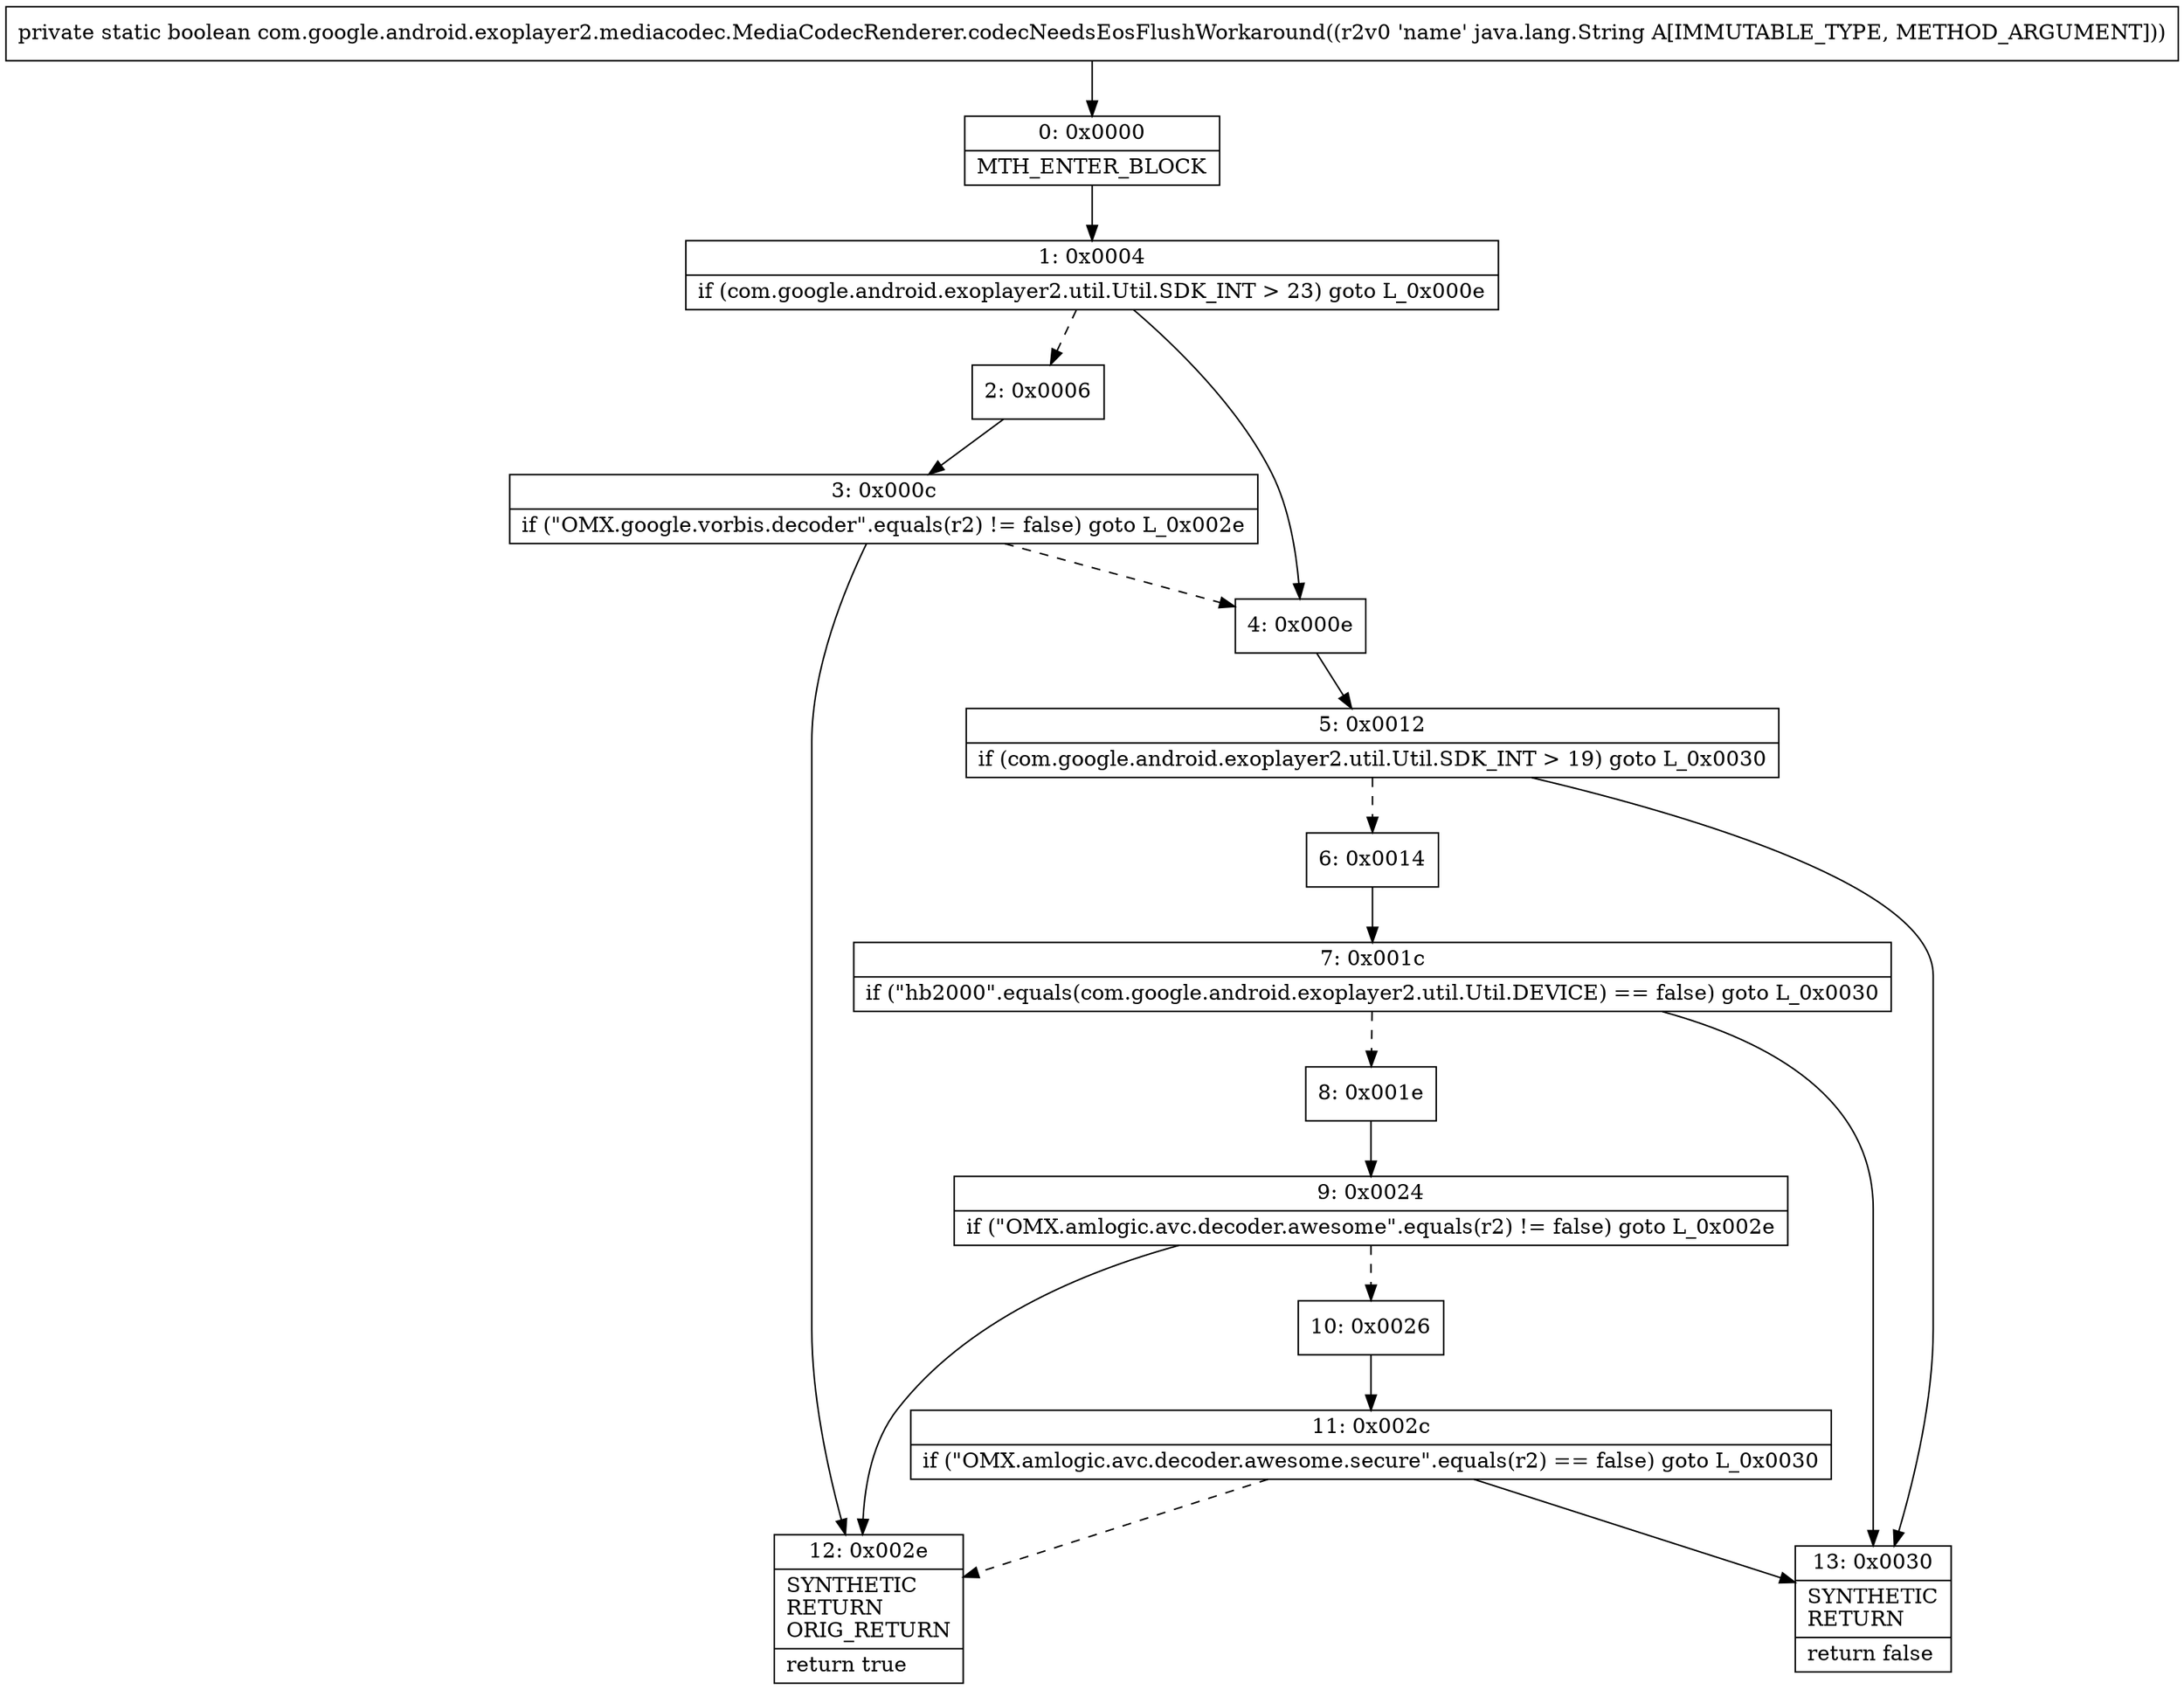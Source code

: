 digraph "CFG forcom.google.android.exoplayer2.mediacodec.MediaCodecRenderer.codecNeedsEosFlushWorkaround(Ljava\/lang\/String;)Z" {
Node_0 [shape=record,label="{0\:\ 0x0000|MTH_ENTER_BLOCK\l}"];
Node_1 [shape=record,label="{1\:\ 0x0004|if (com.google.android.exoplayer2.util.Util.SDK_INT \> 23) goto L_0x000e\l}"];
Node_2 [shape=record,label="{2\:\ 0x0006}"];
Node_3 [shape=record,label="{3\:\ 0x000c|if (\"OMX.google.vorbis.decoder\".equals(r2) != false) goto L_0x002e\l}"];
Node_4 [shape=record,label="{4\:\ 0x000e}"];
Node_5 [shape=record,label="{5\:\ 0x0012|if (com.google.android.exoplayer2.util.Util.SDK_INT \> 19) goto L_0x0030\l}"];
Node_6 [shape=record,label="{6\:\ 0x0014}"];
Node_7 [shape=record,label="{7\:\ 0x001c|if (\"hb2000\".equals(com.google.android.exoplayer2.util.Util.DEVICE) == false) goto L_0x0030\l}"];
Node_8 [shape=record,label="{8\:\ 0x001e}"];
Node_9 [shape=record,label="{9\:\ 0x0024|if (\"OMX.amlogic.avc.decoder.awesome\".equals(r2) != false) goto L_0x002e\l}"];
Node_10 [shape=record,label="{10\:\ 0x0026}"];
Node_11 [shape=record,label="{11\:\ 0x002c|if (\"OMX.amlogic.avc.decoder.awesome.secure\".equals(r2) == false) goto L_0x0030\l}"];
Node_12 [shape=record,label="{12\:\ 0x002e|SYNTHETIC\lRETURN\lORIG_RETURN\l|return true\l}"];
Node_13 [shape=record,label="{13\:\ 0x0030|SYNTHETIC\lRETURN\l|return false\l}"];
MethodNode[shape=record,label="{private static boolean com.google.android.exoplayer2.mediacodec.MediaCodecRenderer.codecNeedsEosFlushWorkaround((r2v0 'name' java.lang.String A[IMMUTABLE_TYPE, METHOD_ARGUMENT])) }"];
MethodNode -> Node_0;
Node_0 -> Node_1;
Node_1 -> Node_2[style=dashed];
Node_1 -> Node_4;
Node_2 -> Node_3;
Node_3 -> Node_4[style=dashed];
Node_3 -> Node_12;
Node_4 -> Node_5;
Node_5 -> Node_6[style=dashed];
Node_5 -> Node_13;
Node_6 -> Node_7;
Node_7 -> Node_8[style=dashed];
Node_7 -> Node_13;
Node_8 -> Node_9;
Node_9 -> Node_10[style=dashed];
Node_9 -> Node_12;
Node_10 -> Node_11;
Node_11 -> Node_12[style=dashed];
Node_11 -> Node_13;
}

